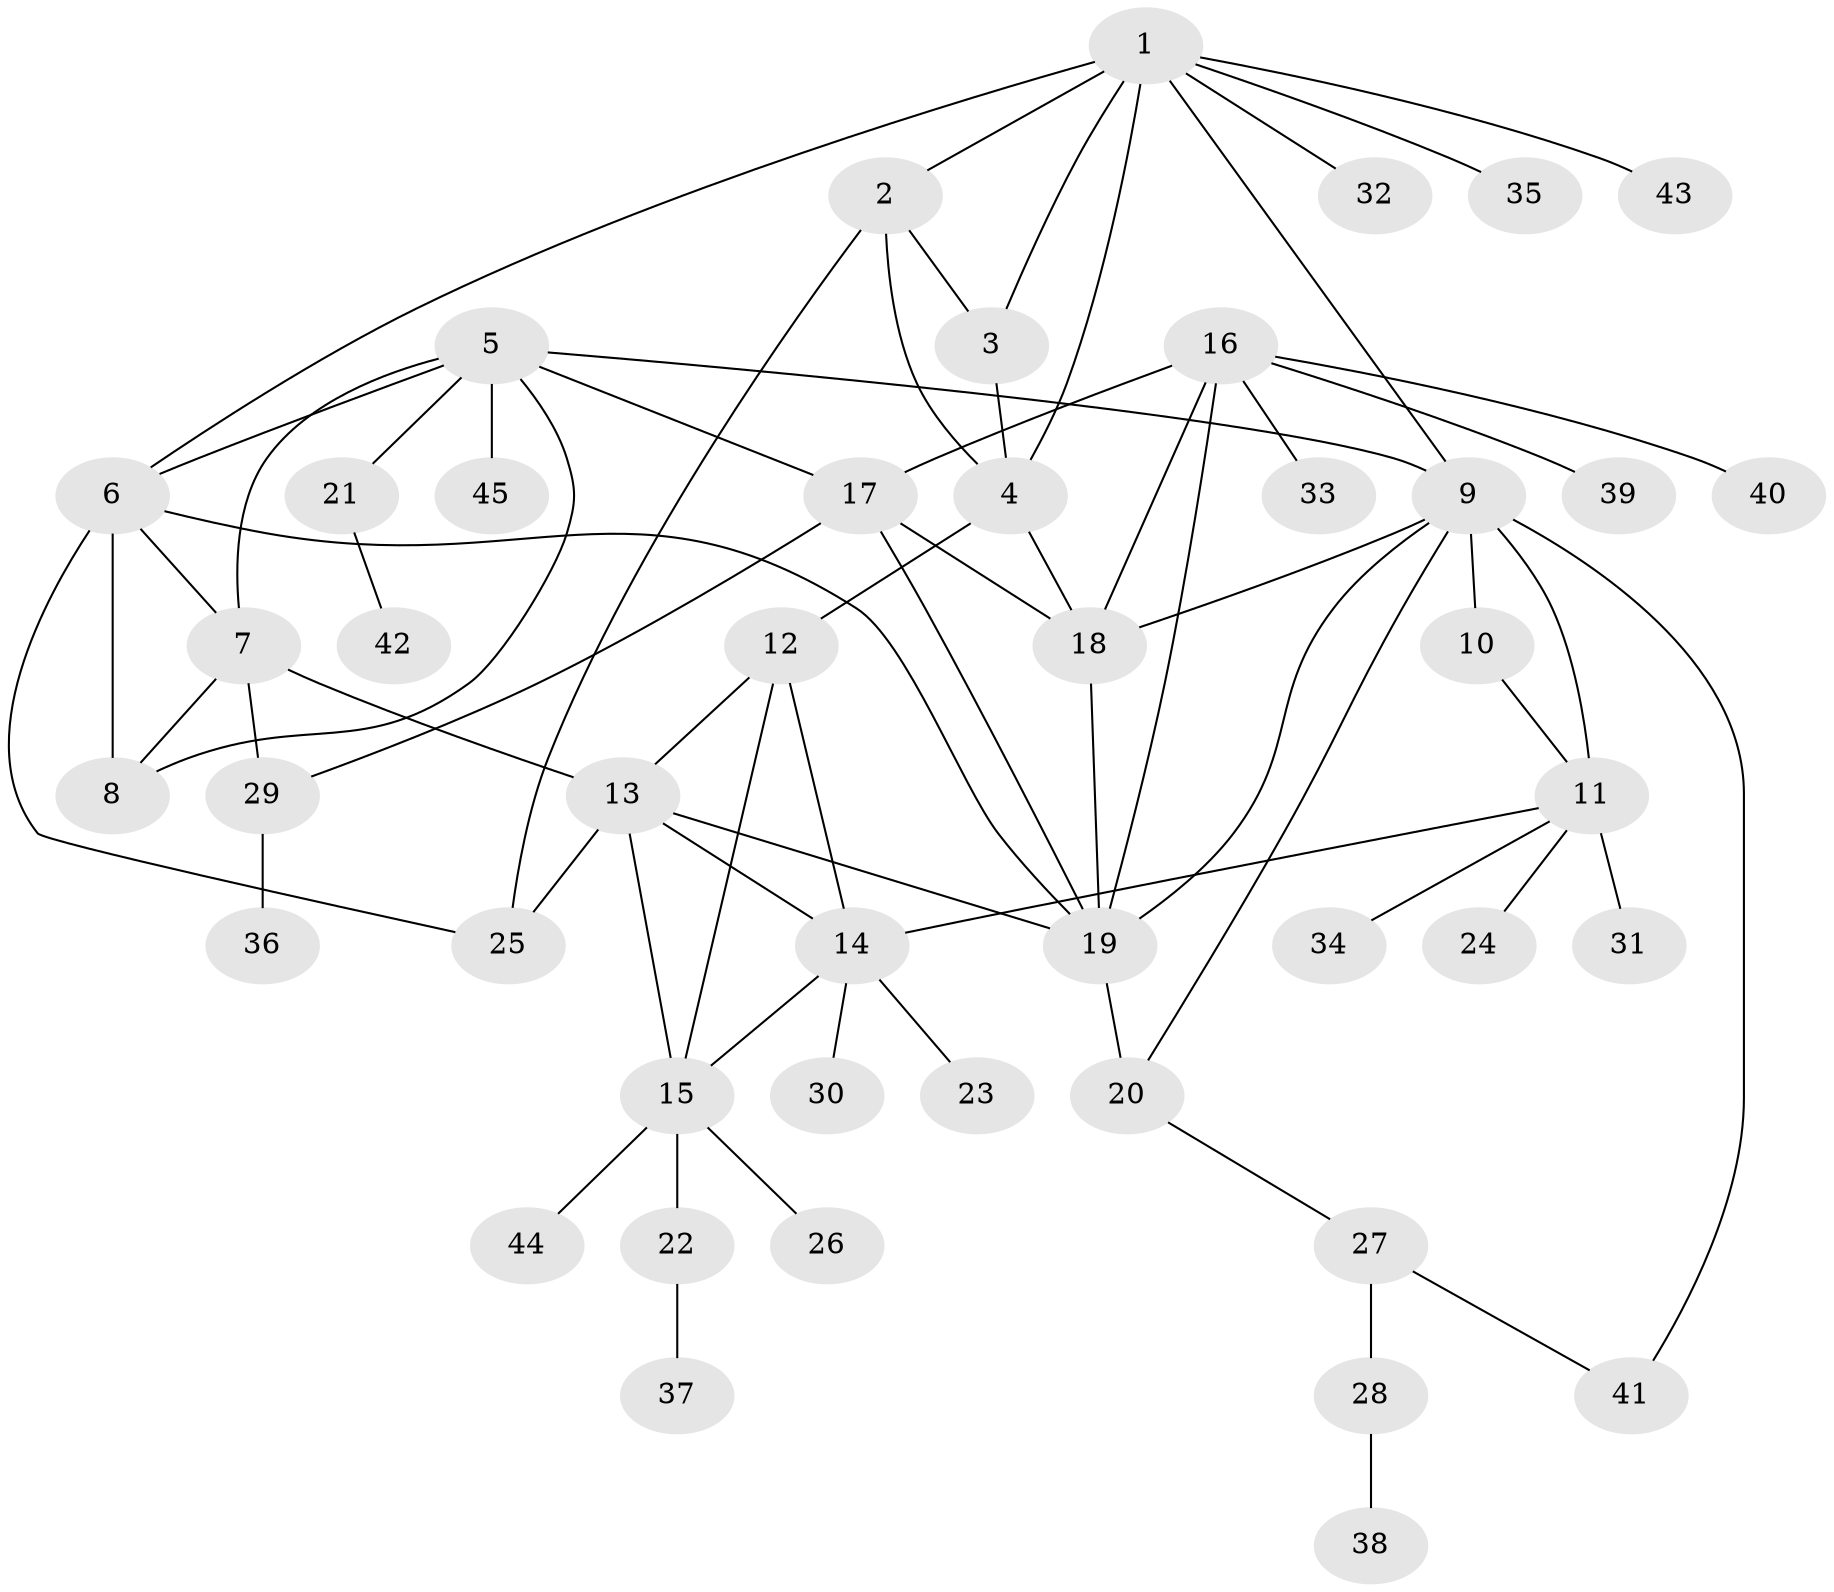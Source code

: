 // original degree distribution, {9: 0.033707865168539325, 5: 0.0449438202247191, 4: 0.0449438202247191, 8: 0.02247191011235955, 11: 0.011235955056179775, 7: 0.056179775280898875, 6: 0.011235955056179775, 10: 0.011235955056179775, 1: 0.5617977528089888, 3: 0.056179775280898875, 2: 0.14606741573033707}
// Generated by graph-tools (version 1.1) at 2025/37/03/09/25 02:37:38]
// undirected, 45 vertices, 70 edges
graph export_dot {
graph [start="1"]
  node [color=gray90,style=filled];
  1;
  2;
  3;
  4;
  5;
  6;
  7;
  8;
  9;
  10;
  11;
  12;
  13;
  14;
  15;
  16;
  17;
  18;
  19;
  20;
  21;
  22;
  23;
  24;
  25;
  26;
  27;
  28;
  29;
  30;
  31;
  32;
  33;
  34;
  35;
  36;
  37;
  38;
  39;
  40;
  41;
  42;
  43;
  44;
  45;
  1 -- 2 [weight=1.0];
  1 -- 3 [weight=1.0];
  1 -- 4 [weight=1.0];
  1 -- 6 [weight=1.0];
  1 -- 9 [weight=1.0];
  1 -- 32 [weight=1.0];
  1 -- 35 [weight=1.0];
  1 -- 43 [weight=1.0];
  2 -- 3 [weight=1.0];
  2 -- 4 [weight=1.0];
  2 -- 25 [weight=1.0];
  3 -- 4 [weight=1.0];
  4 -- 12 [weight=1.0];
  4 -- 18 [weight=4.0];
  5 -- 6 [weight=1.0];
  5 -- 7 [weight=1.0];
  5 -- 8 [weight=1.0];
  5 -- 9 [weight=1.0];
  5 -- 17 [weight=1.0];
  5 -- 21 [weight=1.0];
  5 -- 45 [weight=1.0];
  6 -- 7 [weight=1.0];
  6 -- 8 [weight=5.0];
  6 -- 19 [weight=1.0];
  6 -- 25 [weight=1.0];
  7 -- 8 [weight=1.0];
  7 -- 13 [weight=1.0];
  7 -- 29 [weight=4.0];
  9 -- 10 [weight=3.0];
  9 -- 11 [weight=2.0];
  9 -- 18 [weight=1.0];
  9 -- 19 [weight=1.0];
  9 -- 20 [weight=1.0];
  9 -- 41 [weight=1.0];
  10 -- 11 [weight=1.0];
  11 -- 14 [weight=1.0];
  11 -- 24 [weight=1.0];
  11 -- 31 [weight=4.0];
  11 -- 34 [weight=1.0];
  12 -- 13 [weight=1.0];
  12 -- 14 [weight=1.0];
  12 -- 15 [weight=1.0];
  13 -- 14 [weight=1.0];
  13 -- 15 [weight=1.0];
  13 -- 19 [weight=1.0];
  13 -- 25 [weight=1.0];
  14 -- 15 [weight=1.0];
  14 -- 23 [weight=1.0];
  14 -- 30 [weight=1.0];
  15 -- 22 [weight=1.0];
  15 -- 26 [weight=1.0];
  15 -- 44 [weight=1.0];
  16 -- 17 [weight=1.0];
  16 -- 18 [weight=1.0];
  16 -- 19 [weight=1.0];
  16 -- 33 [weight=1.0];
  16 -- 39 [weight=1.0];
  16 -- 40 [weight=1.0];
  17 -- 18 [weight=1.0];
  17 -- 19 [weight=1.0];
  17 -- 29 [weight=1.0];
  18 -- 19 [weight=1.0];
  19 -- 20 [weight=3.0];
  20 -- 27 [weight=1.0];
  21 -- 42 [weight=1.0];
  22 -- 37 [weight=1.0];
  27 -- 28 [weight=1.0];
  27 -- 41 [weight=1.0];
  28 -- 38 [weight=1.0];
  29 -- 36 [weight=1.0];
}
